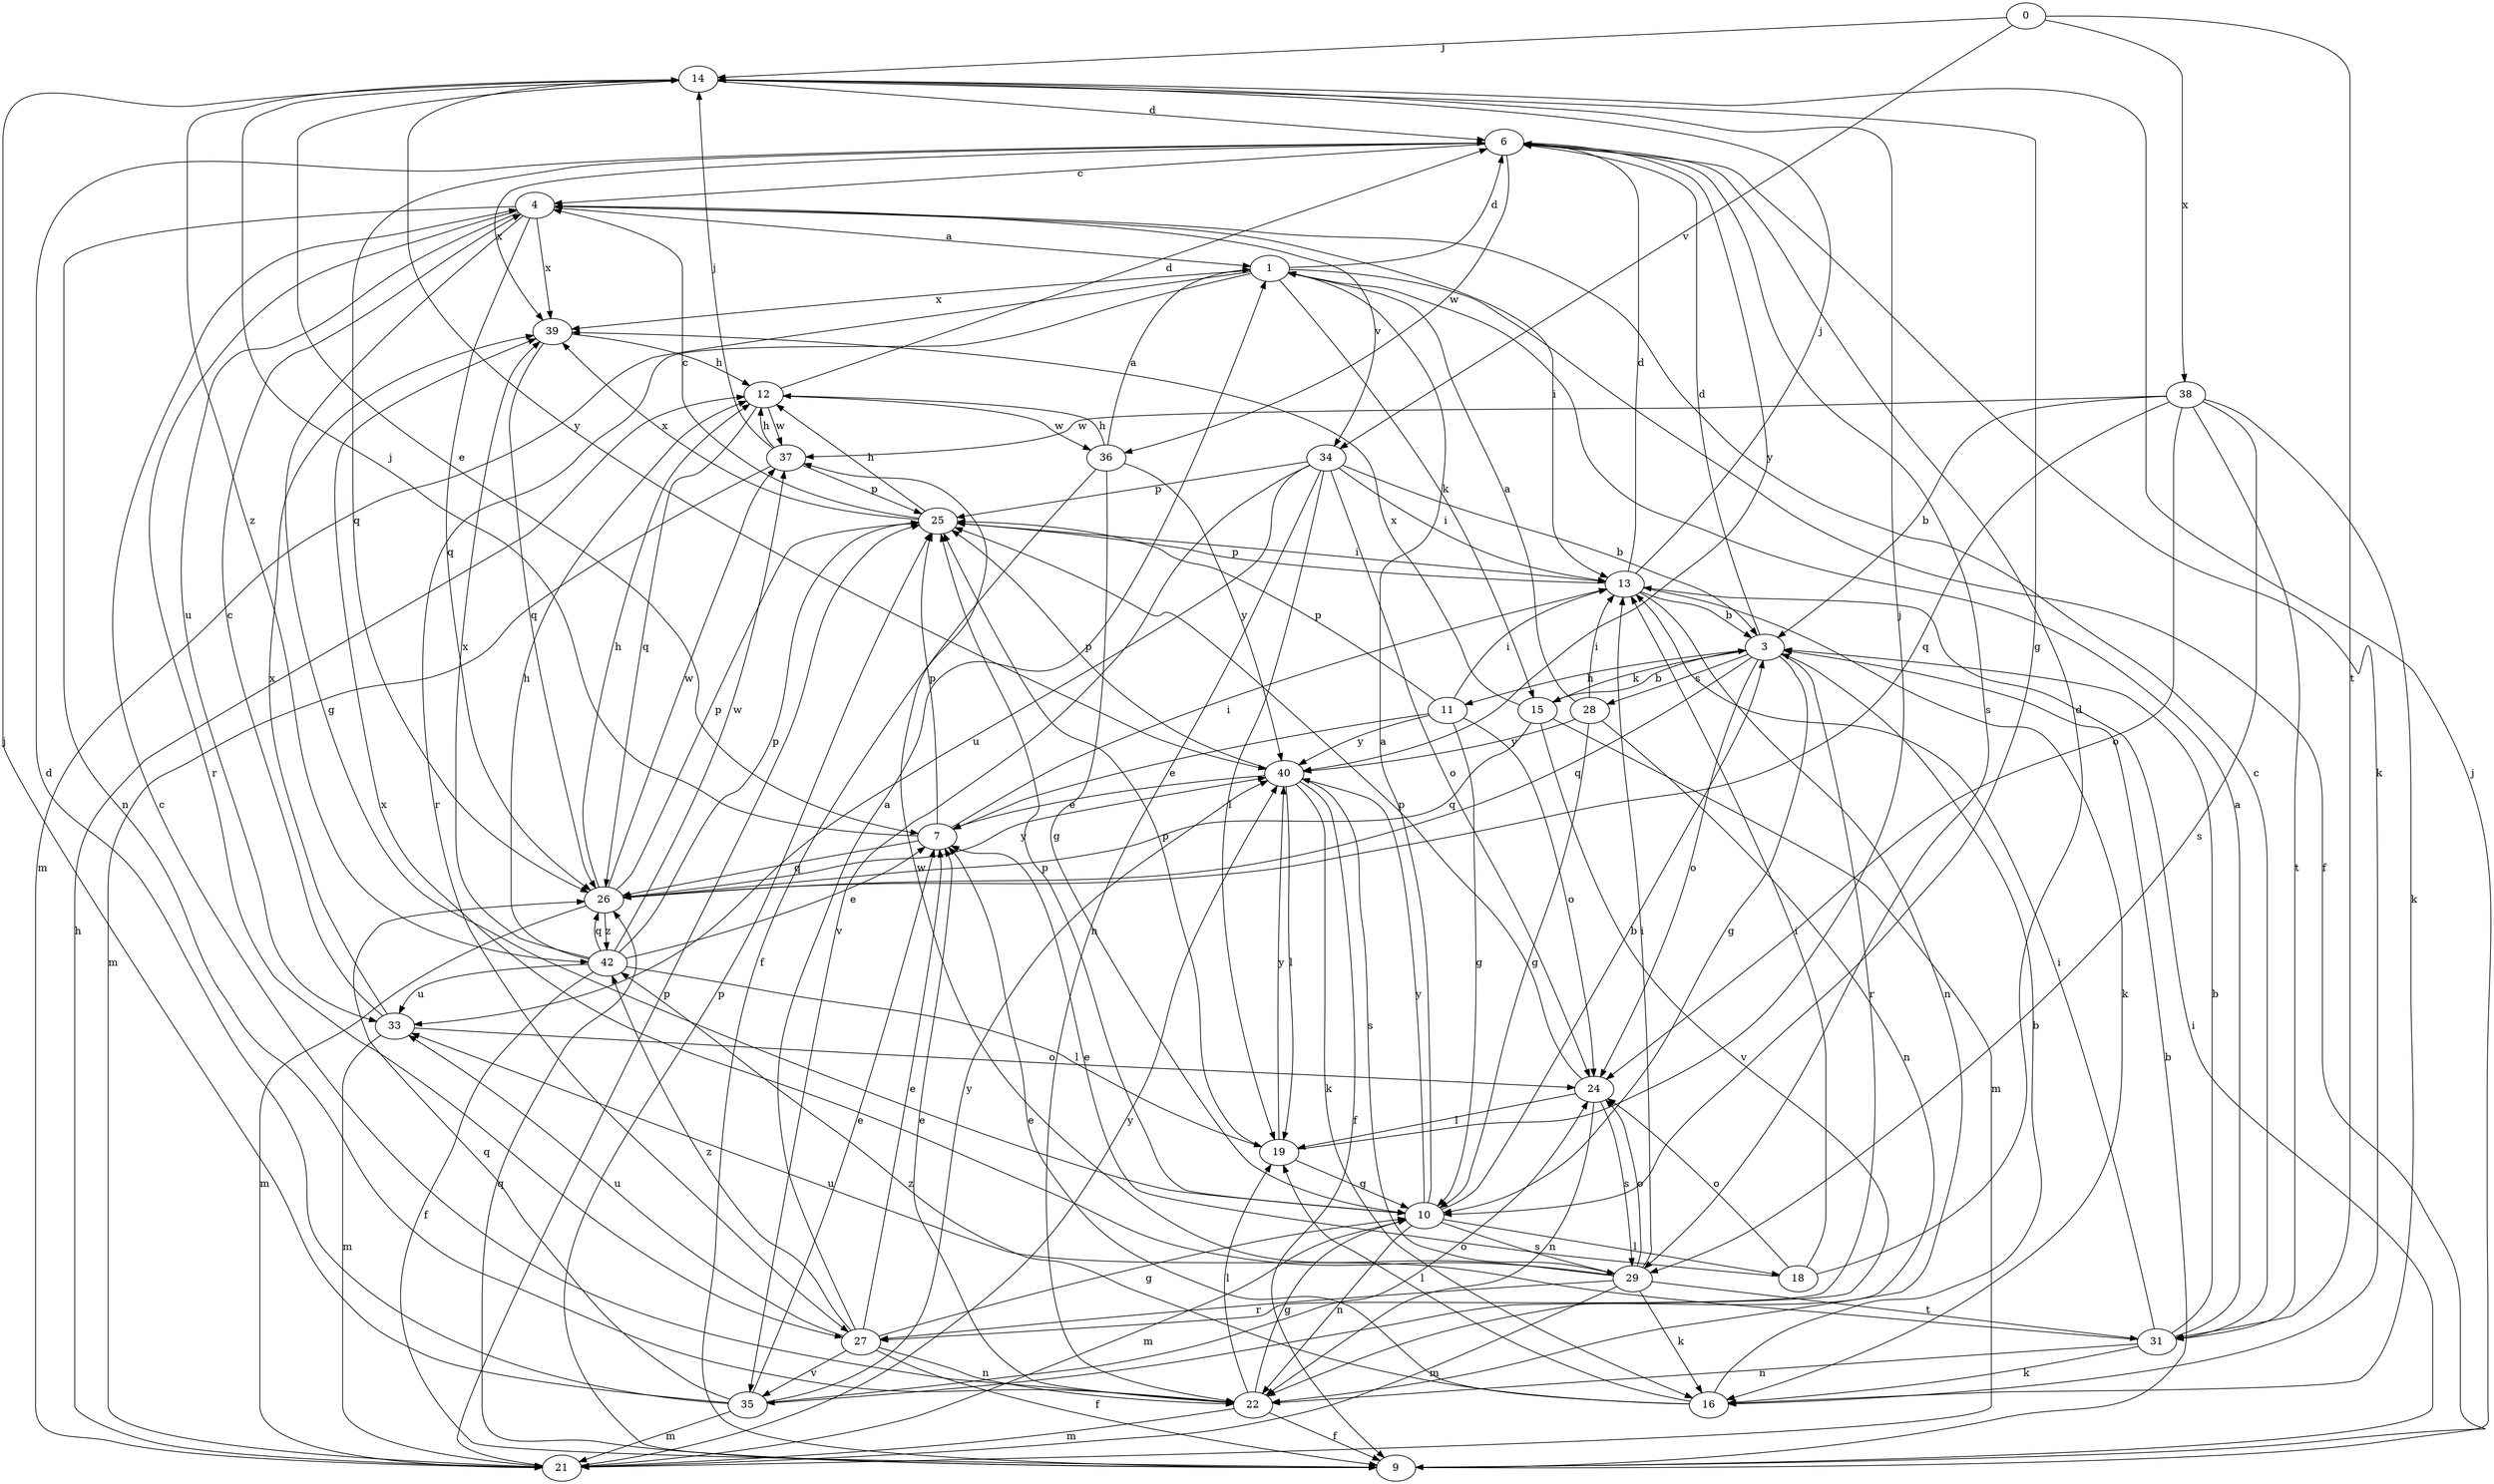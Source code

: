 strict digraph  {
0;
1;
3;
4;
6;
7;
9;
10;
11;
12;
13;
14;
15;
16;
18;
19;
21;
22;
24;
25;
26;
27;
28;
29;
31;
33;
34;
35;
36;
37;
38;
39;
40;
42;
0 -> 14  [label=j];
0 -> 31  [label=t];
0 -> 34  [label=v];
0 -> 38  [label=x];
1 -> 6  [label=d];
1 -> 9  [label=f];
1 -> 15  [label=k];
1 -> 21  [label=m];
1 -> 27  [label=r];
1 -> 39  [label=x];
3 -> 6  [label=d];
3 -> 10  [label=g];
3 -> 11  [label=h];
3 -> 15  [label=k];
3 -> 24  [label=o];
3 -> 26  [label=q];
3 -> 27  [label=r];
3 -> 28  [label=s];
4 -> 1  [label=a];
4 -> 10  [label=g];
4 -> 13  [label=i];
4 -> 22  [label=n];
4 -> 26  [label=q];
4 -> 27  [label=r];
4 -> 33  [label=u];
4 -> 34  [label=v];
4 -> 39  [label=x];
6 -> 4  [label=c];
6 -> 16  [label=k];
6 -> 26  [label=q];
6 -> 29  [label=s];
6 -> 36  [label=w];
6 -> 39  [label=x];
6 -> 40  [label=y];
7 -> 13  [label=i];
7 -> 14  [label=j];
7 -> 25  [label=p];
7 -> 26  [label=q];
9 -> 3  [label=b];
9 -> 13  [label=i];
9 -> 14  [label=j];
9 -> 25  [label=p];
9 -> 26  [label=q];
10 -> 1  [label=a];
10 -> 3  [label=b];
10 -> 18  [label=l];
10 -> 21  [label=m];
10 -> 22  [label=n];
10 -> 25  [label=p];
10 -> 29  [label=s];
10 -> 40  [label=y];
11 -> 7  [label=e];
11 -> 10  [label=g];
11 -> 13  [label=i];
11 -> 24  [label=o];
11 -> 25  [label=p];
11 -> 40  [label=y];
12 -> 6  [label=d];
12 -> 26  [label=q];
12 -> 36  [label=w];
12 -> 37  [label=w];
13 -> 3  [label=b];
13 -> 6  [label=d];
13 -> 14  [label=j];
13 -> 16  [label=k];
13 -> 22  [label=n];
13 -> 25  [label=p];
14 -> 6  [label=d];
14 -> 7  [label=e];
14 -> 10  [label=g];
14 -> 40  [label=y];
14 -> 42  [label=z];
15 -> 3  [label=b];
15 -> 21  [label=m];
15 -> 26  [label=q];
15 -> 35  [label=v];
15 -> 39  [label=x];
16 -> 3  [label=b];
16 -> 7  [label=e];
16 -> 19  [label=l];
16 -> 42  [label=z];
18 -> 6  [label=d];
18 -> 7  [label=e];
18 -> 13  [label=i];
18 -> 24  [label=o];
19 -> 10  [label=g];
19 -> 14  [label=j];
19 -> 25  [label=p];
19 -> 40  [label=y];
21 -> 12  [label=h];
21 -> 25  [label=p];
21 -> 40  [label=y];
22 -> 4  [label=c];
22 -> 7  [label=e];
22 -> 9  [label=f];
22 -> 10  [label=g];
22 -> 19  [label=l];
22 -> 21  [label=m];
24 -> 19  [label=l];
24 -> 22  [label=n];
24 -> 25  [label=p];
24 -> 29  [label=s];
25 -> 4  [label=c];
25 -> 12  [label=h];
25 -> 13  [label=i];
25 -> 39  [label=x];
26 -> 12  [label=h];
26 -> 21  [label=m];
26 -> 25  [label=p];
26 -> 37  [label=w];
26 -> 40  [label=y];
26 -> 42  [label=z];
27 -> 1  [label=a];
27 -> 7  [label=e];
27 -> 9  [label=f];
27 -> 10  [label=g];
27 -> 22  [label=n];
27 -> 33  [label=u];
27 -> 35  [label=v];
27 -> 42  [label=z];
28 -> 1  [label=a];
28 -> 10  [label=g];
28 -> 13  [label=i];
28 -> 22  [label=n];
28 -> 40  [label=y];
29 -> 13  [label=i];
29 -> 16  [label=k];
29 -> 21  [label=m];
29 -> 24  [label=o];
29 -> 27  [label=r];
29 -> 31  [label=t];
29 -> 37  [label=w];
29 -> 39  [label=x];
31 -> 1  [label=a];
31 -> 3  [label=b];
31 -> 4  [label=c];
31 -> 13  [label=i];
31 -> 16  [label=k];
31 -> 22  [label=n];
31 -> 33  [label=u];
33 -> 4  [label=c];
33 -> 21  [label=m];
33 -> 24  [label=o];
33 -> 39  [label=x];
34 -> 3  [label=b];
34 -> 13  [label=i];
34 -> 19  [label=l];
34 -> 22  [label=n];
34 -> 24  [label=o];
34 -> 25  [label=p];
34 -> 33  [label=u];
34 -> 35  [label=v];
35 -> 6  [label=d];
35 -> 7  [label=e];
35 -> 14  [label=j];
35 -> 21  [label=m];
35 -> 24  [label=o];
35 -> 26  [label=q];
35 -> 40  [label=y];
36 -> 1  [label=a];
36 -> 9  [label=f];
36 -> 10  [label=g];
36 -> 12  [label=h];
36 -> 40  [label=y];
37 -> 12  [label=h];
37 -> 14  [label=j];
37 -> 21  [label=m];
37 -> 25  [label=p];
38 -> 3  [label=b];
38 -> 16  [label=k];
38 -> 24  [label=o];
38 -> 26  [label=q];
38 -> 29  [label=s];
38 -> 31  [label=t];
38 -> 37  [label=w];
39 -> 12  [label=h];
39 -> 26  [label=q];
40 -> 7  [label=e];
40 -> 9  [label=f];
40 -> 16  [label=k];
40 -> 19  [label=l];
40 -> 25  [label=p];
40 -> 29  [label=s];
42 -> 7  [label=e];
42 -> 9  [label=f];
42 -> 12  [label=h];
42 -> 19  [label=l];
42 -> 25  [label=p];
42 -> 26  [label=q];
42 -> 33  [label=u];
42 -> 37  [label=w];
42 -> 39  [label=x];
}
